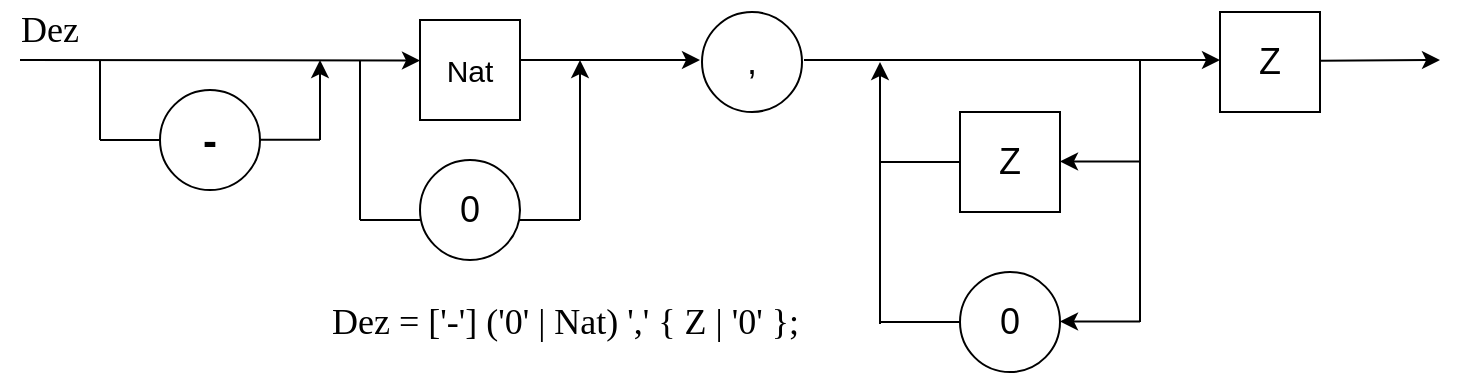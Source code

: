 <mxfile scale="3" border="0">
    <diagram id="QN7Q90oLBmHHzv9UAtEo" name="Page-1">
        <mxGraphModel dx="1163" dy="792" grid="1" gridSize="10" guides="1" tooltips="1" connect="1" arrows="1" fold="1" page="1" pageScale="1" pageWidth="827" pageHeight="1169" math="0" shadow="0">
            <root>
                <mxCell id="0"/>
                <mxCell id="1" parent="0"/>
                <mxCell id="11" value="&lt;font style=&quot;font-size: 18px;&quot; face=&quot;Times New Roman&quot;&gt;Dez = ['-'] ('0' | Nat) ',' { Z | '0' };&amp;nbsp;&lt;/font&gt;" style="text;html=1;strokeColor=none;fillColor=none;align=center;verticalAlign=middle;whiteSpace=wrap;rounded=0;" parent="1" vertex="1">
                    <mxGeometry x="160" y="151" width="270" height="40" as="geometry"/>
                </mxCell>
                <mxCell id="72" style="edgeStyle=none;html=1;exitX=1;exitY=0.5;exitDx=0;exitDy=0;" parent="1" edge="1">
                    <mxGeometry relative="1" as="geometry">
                        <mxPoint x="220" y="40.29" as="targetPoint"/>
                        <mxPoint x="20.0" y="40.0" as="sourcePoint"/>
                    </mxGeometry>
                </mxCell>
                <mxCell id="73" value="&lt;font style=&quot;font-size: 15px;&quot;&gt;Nat&lt;/font&gt;" style="rounded=0;whiteSpace=wrap;html=1;" parent="1" vertex="1">
                    <mxGeometry x="220" y="20" width="50" height="50" as="geometry"/>
                </mxCell>
                <mxCell id="79" value="" style="endArrow=none;html=1;endFill=0;startArrow=classic;startFill=1;" parent="1" edge="1">
                    <mxGeometry width="50" height="50" relative="1" as="geometry">
                        <mxPoint x="360" y="40" as="sourcePoint"/>
                        <mxPoint x="270" y="40" as="targetPoint"/>
                    </mxGeometry>
                </mxCell>
                <mxCell id="84" value="&lt;font style=&quot;font-size: 18px;&quot; face=&quot;Times New Roman&quot;&gt;Dez&lt;/font&gt;" style="text;html=1;strokeColor=none;fillColor=none;align=center;verticalAlign=middle;whiteSpace=wrap;rounded=0;" parent="1" vertex="1">
                    <mxGeometry x="10" y="10" width="50" height="30" as="geometry"/>
                </mxCell>
                <mxCell id="85" value="" style="endArrow=none;html=1;endFill=0;startArrow=none;startFill=0;" parent="1" edge="1">
                    <mxGeometry width="50" height="50" relative="1" as="geometry">
                        <mxPoint x="60" y="40" as="sourcePoint"/>
                        <mxPoint x="60" y="80" as="targetPoint"/>
                    </mxGeometry>
                </mxCell>
                <mxCell id="86" value="&lt;font style=&quot;font-size: 21px;&quot;&gt;&lt;b&gt;-&lt;/b&gt;&lt;/font&gt;" style="ellipse;whiteSpace=wrap;html=1;aspect=fixed;" parent="1" vertex="1">
                    <mxGeometry x="90" y="55" width="50" height="50" as="geometry"/>
                </mxCell>
                <mxCell id="87" value="" style="endArrow=none;html=1;endFill=0;startArrow=classic;startFill=1;" parent="1" edge="1">
                    <mxGeometry width="50" height="50" relative="1" as="geometry">
                        <mxPoint x="170.0" y="40" as="sourcePoint"/>
                        <mxPoint x="170.0" y="80" as="targetPoint"/>
                    </mxGeometry>
                </mxCell>
                <mxCell id="88" value="" style="endArrow=none;html=1;" parent="1" edge="1">
                    <mxGeometry width="50" height="50" relative="1" as="geometry">
                        <mxPoint x="60" y="80" as="sourcePoint"/>
                        <mxPoint x="90" y="80" as="targetPoint"/>
                        <Array as="points">
                            <mxPoint x="70" y="80"/>
                        </Array>
                    </mxGeometry>
                </mxCell>
                <mxCell id="89" value="" style="endArrow=none;html=1;" parent="1" edge="1">
                    <mxGeometry width="50" height="50" relative="1" as="geometry">
                        <mxPoint x="140" y="79.83" as="sourcePoint"/>
                        <mxPoint x="170" y="79.83" as="targetPoint"/>
                        <Array as="points">
                            <mxPoint x="150" y="79.83"/>
                        </Array>
                    </mxGeometry>
                </mxCell>
                <mxCell id="94" value="" style="endArrow=none;html=1;endFill=0;startArrow=classic;startFill=1;" parent="1" edge="1">
                    <mxGeometry width="50" height="50" relative="1" as="geometry">
                        <mxPoint x="300" y="40" as="sourcePoint"/>
                        <mxPoint x="300" y="120" as="targetPoint"/>
                    </mxGeometry>
                </mxCell>
                <mxCell id="95" value="" style="endArrow=none;html=1;" parent="1" edge="1">
                    <mxGeometry width="50" height="50" relative="1" as="geometry">
                        <mxPoint x="190" y="120" as="sourcePoint"/>
                        <mxPoint x="190" y="40" as="targetPoint"/>
                    </mxGeometry>
                </mxCell>
                <mxCell id="96" value="&lt;font style=&quot;font-size: 18px;&quot;&gt;0&lt;/font&gt;" style="ellipse;whiteSpace=wrap;html=1;aspect=fixed;" parent="1" vertex="1">
                    <mxGeometry x="220" y="90" width="50" height="50" as="geometry"/>
                </mxCell>
                <mxCell id="98" value="" style="endArrow=none;html=1;" parent="1" edge="1">
                    <mxGeometry width="50" height="50" relative="1" as="geometry">
                        <mxPoint x="190" y="120.0" as="sourcePoint"/>
                        <mxPoint x="220" y="120.0" as="targetPoint"/>
                        <Array as="points">
                            <mxPoint x="200" y="120"/>
                        </Array>
                    </mxGeometry>
                </mxCell>
                <mxCell id="99" value="" style="endArrow=none;html=1;" parent="1" edge="1">
                    <mxGeometry width="50" height="50" relative="1" as="geometry">
                        <mxPoint x="270" y="120.0" as="sourcePoint"/>
                        <mxPoint x="300" y="120.0" as="targetPoint"/>
                        <Array as="points">
                            <mxPoint x="280" y="120"/>
                        </Array>
                    </mxGeometry>
                </mxCell>
                <mxCell id="100" value="&lt;font style=&quot;font-size: 18px;&quot;&gt;,&lt;/font&gt;" style="ellipse;whiteSpace=wrap;html=1;aspect=fixed;" parent="1" vertex="1">
                    <mxGeometry x="361" y="16" width="50" height="50" as="geometry"/>
                </mxCell>
                <mxCell id="101" value="&lt;font style=&quot;font-size: 18px;&quot;&gt;Z&lt;/font&gt;" style="rounded=0;whiteSpace=wrap;html=1;" parent="1" vertex="1">
                    <mxGeometry x="490" y="66" width="50" height="50" as="geometry"/>
                </mxCell>
                <mxCell id="102" value="&lt;font style=&quot;font-size: 18px;&quot;&gt;0&lt;/font&gt;" style="ellipse;whiteSpace=wrap;html=1;aspect=fixed;" parent="1" vertex="1">
                    <mxGeometry x="490" y="146" width="50" height="50" as="geometry"/>
                </mxCell>
                <mxCell id="103" value="" style="endArrow=none;html=1;endFill=0;startArrow=classic;startFill=1;" parent="1" edge="1">
                    <mxGeometry width="50" height="50" relative="1" as="geometry">
                        <mxPoint x="540" y="90.71" as="sourcePoint"/>
                        <mxPoint x="580" y="90.71" as="targetPoint"/>
                    </mxGeometry>
                </mxCell>
                <mxCell id="104" value="" style="endArrow=none;html=1;endFill=0;startArrow=none;startFill=0;" parent="1" edge="1">
                    <mxGeometry width="50" height="50" relative="1" as="geometry">
                        <mxPoint x="580" y="40" as="sourcePoint"/>
                        <mxPoint x="580" y="91" as="targetPoint"/>
                    </mxGeometry>
                </mxCell>
                <mxCell id="105" value="" style="endArrow=none;html=1;endFill=0;startArrow=classic;startFill=1;" parent="1" edge="1">
                    <mxGeometry width="50" height="50" relative="1" as="geometry">
                        <mxPoint x="540" y="170.71" as="sourcePoint"/>
                        <mxPoint x="580" y="170.71" as="targetPoint"/>
                    </mxGeometry>
                </mxCell>
                <mxCell id="106" value="" style="endArrow=none;html=1;endFill=0;startArrow=none;startFill=0;" parent="1" edge="1">
                    <mxGeometry width="50" height="50" relative="1" as="geometry">
                        <mxPoint x="580" y="89" as="sourcePoint"/>
                        <mxPoint x="580" y="171" as="targetPoint"/>
                    </mxGeometry>
                </mxCell>
                <mxCell id="107" value="" style="endArrow=none;html=1;endFill=0;startArrow=classic;startFill=1;" parent="1" edge="1">
                    <mxGeometry width="50" height="50" relative="1" as="geometry">
                        <mxPoint x="450" y="41" as="sourcePoint"/>
                        <mxPoint x="450" y="91" as="targetPoint"/>
                    </mxGeometry>
                </mxCell>
                <mxCell id="108" value="" style="endArrow=none;html=1;endFill=0;" parent="1" edge="1">
                    <mxGeometry width="50" height="50" relative="1" as="geometry">
                        <mxPoint x="450" y="91" as="sourcePoint"/>
                        <mxPoint x="490" y="91" as="targetPoint"/>
                    </mxGeometry>
                </mxCell>
                <mxCell id="109" value="" style="endArrow=none;html=1;endFill=0;startArrow=none;startFill=0;" parent="1" edge="1">
                    <mxGeometry width="50" height="50" relative="1" as="geometry">
                        <mxPoint x="450" y="90" as="sourcePoint"/>
                        <mxPoint x="450" y="172" as="targetPoint"/>
                    </mxGeometry>
                </mxCell>
                <mxCell id="110" value="" style="endArrow=none;html=1;endFill=0;" parent="1" edge="1">
                    <mxGeometry width="50" height="50" relative="1" as="geometry">
                        <mxPoint x="450" y="171" as="sourcePoint"/>
                        <mxPoint x="490" y="171" as="targetPoint"/>
                    </mxGeometry>
                </mxCell>
                <mxCell id="111" style="edgeStyle=none;html=1;exitX=1;exitY=0.5;exitDx=0;exitDy=0;" parent="1" edge="1">
                    <mxGeometry relative="1" as="geometry">
                        <mxPoint x="620" y="40" as="targetPoint"/>
                        <mxPoint x="412.0" y="40" as="sourcePoint"/>
                    </mxGeometry>
                </mxCell>
                <mxCell id="112" value="&lt;font style=&quot;font-size: 18px;&quot;&gt;Z&lt;/font&gt;" style="rounded=0;whiteSpace=wrap;html=1;" parent="1" vertex="1">
                    <mxGeometry x="620" y="16" width="50" height="50" as="geometry"/>
                </mxCell>
                <mxCell id="113" style="edgeStyle=none;html=1;" parent="1" edge="1">
                    <mxGeometry relative="1" as="geometry">
                        <mxPoint x="730" y="40" as="targetPoint"/>
                        <mxPoint x="670" y="40.34" as="sourcePoint"/>
                    </mxGeometry>
                </mxCell>
            </root>
        </mxGraphModel>
    </diagram>
</mxfile>
